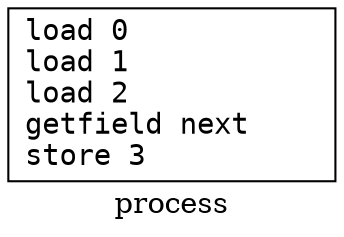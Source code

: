 digraph process {
  label="process";
  node [shape=box];
  node [shape=box fontname="monospace"];
  edge [color=blue];
  process_block1 [label="load 0           \lload 1           \lload 2           \lgetfield next    \lstore 3          \l"];
}
